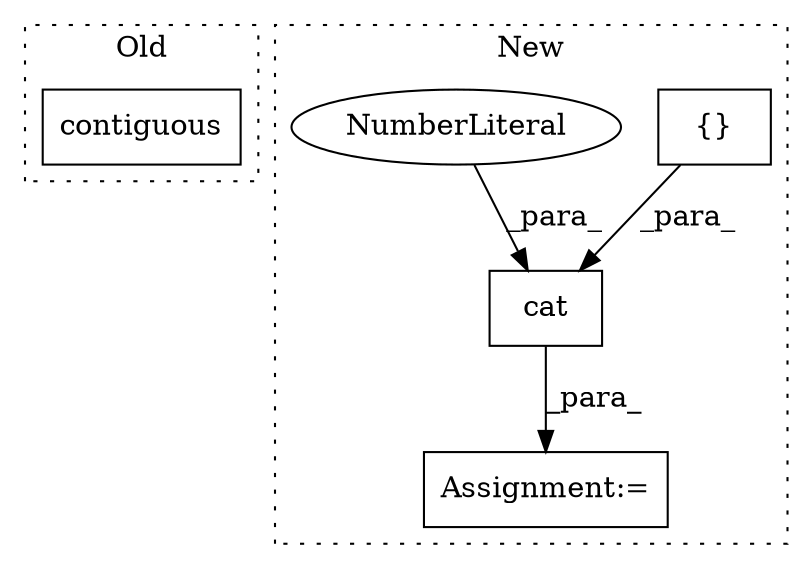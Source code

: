 digraph G {
subgraph cluster0 {
1 [label="contiguous" a="32" s="6578" l="12" shape="box"];
label = "Old";
style="dotted";
}
subgraph cluster1 {
2 [label="cat" a="32" s="9014,9036" l="4,1" shape="box"];
3 [label="{}" a="4" s="9027,9033" l="1,1" shape="box"];
4 [label="NumberLiteral" a="34" s="9035" l="1" shape="ellipse"];
5 [label="Assignment:=" a="7" s="9007" l="1" shape="box"];
label = "New";
style="dotted";
}
2 -> 5 [label="_para_"];
3 -> 2 [label="_para_"];
4 -> 2 [label="_para_"];
}